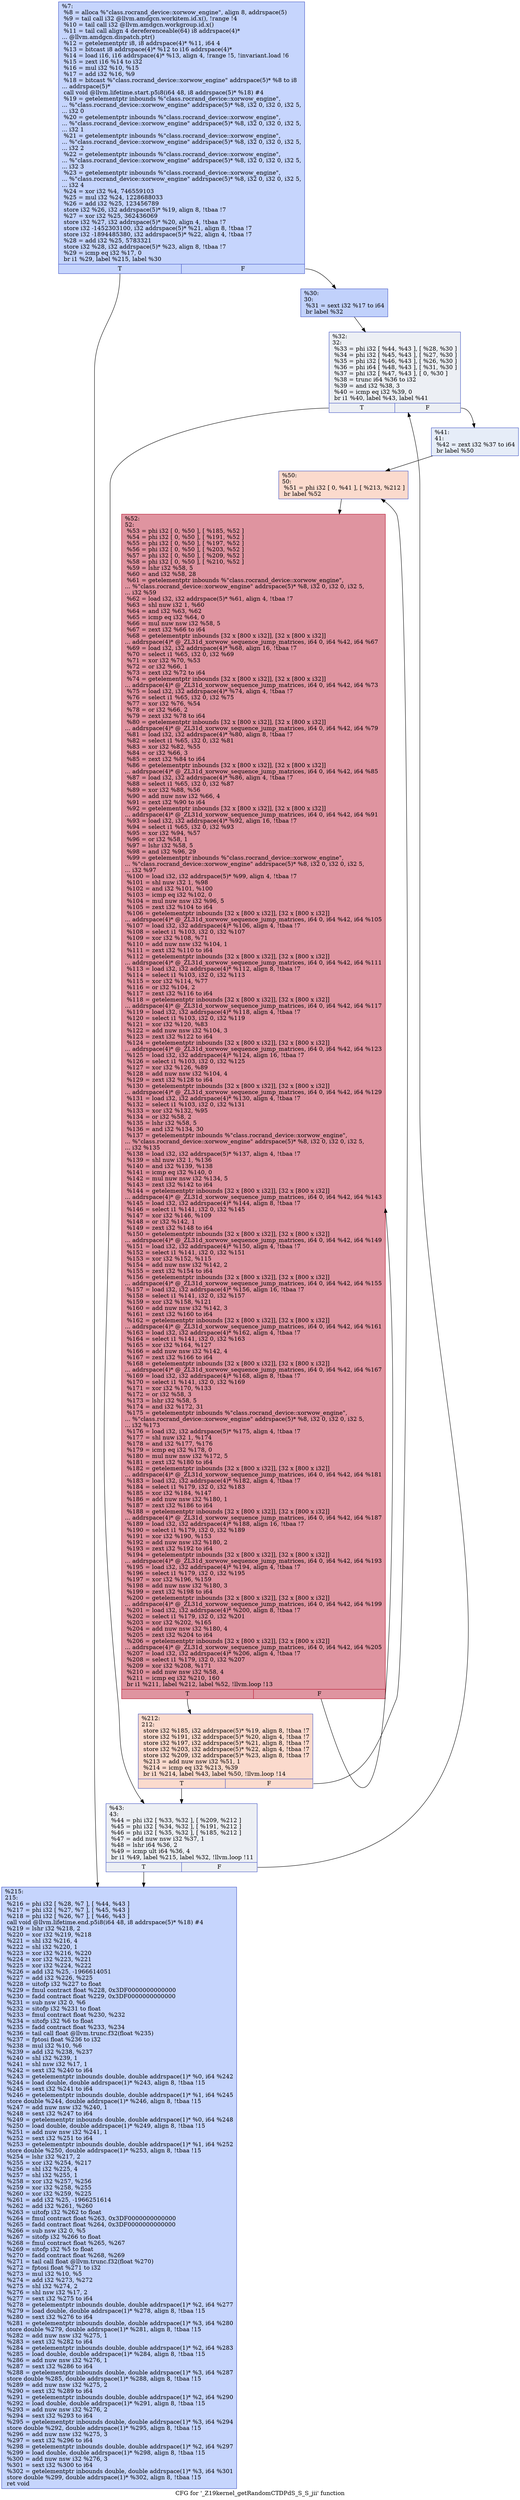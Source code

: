 digraph "CFG for '_Z19kernel_getRandomCTDPdS_S_S_jii' function" {
	label="CFG for '_Z19kernel_getRandomCTDPdS_S_S_jii' function";

	Node0x5cffb40 [shape=record,color="#3d50c3ff", style=filled, fillcolor="#7ea1fa70",label="{%7:\l  %8 = alloca %\"class.rocrand_device::xorwow_engine\", align 8, addrspace(5)\l  %9 = tail call i32 @llvm.amdgcn.workitem.id.x(), !range !4\l  %10 = tail call i32 @llvm.amdgcn.workgroup.id.x()\l  %11 = tail call align 4 dereferenceable(64) i8 addrspace(4)*\l... @llvm.amdgcn.dispatch.ptr()\l  %12 = getelementptr i8, i8 addrspace(4)* %11, i64 4\l  %13 = bitcast i8 addrspace(4)* %12 to i16 addrspace(4)*\l  %14 = load i16, i16 addrspace(4)* %13, align 4, !range !5, !invariant.load !6\l  %15 = zext i16 %14 to i32\l  %16 = mul i32 %10, %15\l  %17 = add i32 %16, %9\l  %18 = bitcast %\"class.rocrand_device::xorwow_engine\" addrspace(5)* %8 to i8\l... addrspace(5)*\l  call void @llvm.lifetime.start.p5i8(i64 48, i8 addrspace(5)* %18) #4\l  %19 = getelementptr inbounds %\"class.rocrand_device::xorwow_engine\",\l... %\"class.rocrand_device::xorwow_engine\" addrspace(5)* %8, i32 0, i32 0, i32 5,\l... i32 0\l  %20 = getelementptr inbounds %\"class.rocrand_device::xorwow_engine\",\l... %\"class.rocrand_device::xorwow_engine\" addrspace(5)* %8, i32 0, i32 0, i32 5,\l... i32 1\l  %21 = getelementptr inbounds %\"class.rocrand_device::xorwow_engine\",\l... %\"class.rocrand_device::xorwow_engine\" addrspace(5)* %8, i32 0, i32 0, i32 5,\l... i32 2\l  %22 = getelementptr inbounds %\"class.rocrand_device::xorwow_engine\",\l... %\"class.rocrand_device::xorwow_engine\" addrspace(5)* %8, i32 0, i32 0, i32 5,\l... i32 3\l  %23 = getelementptr inbounds %\"class.rocrand_device::xorwow_engine\",\l... %\"class.rocrand_device::xorwow_engine\" addrspace(5)* %8, i32 0, i32 0, i32 5,\l... i32 4\l  %24 = xor i32 %4, 746559103\l  %25 = mul i32 %24, 1228688033\l  %26 = add i32 %25, 123456789\l  store i32 %26, i32 addrspace(5)* %19, align 8, !tbaa !7\l  %27 = xor i32 %25, 362436069\l  store i32 %27, i32 addrspace(5)* %20, align 4, !tbaa !7\l  store i32 -1452303100, i32 addrspace(5)* %21, align 8, !tbaa !7\l  store i32 -1894485380, i32 addrspace(5)* %22, align 4, !tbaa !7\l  %28 = add i32 %25, 5783321\l  store i32 %28, i32 addrspace(5)* %23, align 8, !tbaa !7\l  %29 = icmp eq i32 %17, 0\l  br i1 %29, label %215, label %30\l|{<s0>T|<s1>F}}"];
	Node0x5cffb40:s0 -> Node0x5d06480;
	Node0x5cffb40:s1 -> Node0x5d06510;
	Node0x5d06510 [shape=record,color="#3d50c3ff", style=filled, fillcolor="#7396f570",label="{%30:\l30:                                               \l  %31 = sext i32 %17 to i64\l  br label %32\l}"];
	Node0x5d06510 -> Node0x5d066c0;
	Node0x5d066c0 [shape=record,color="#3d50c3ff", style=filled, fillcolor="#d4dbe670",label="{%32:\l32:                                               \l  %33 = phi i32 [ %44, %43 ], [ %28, %30 ]\l  %34 = phi i32 [ %45, %43 ], [ %27, %30 ]\l  %35 = phi i32 [ %46, %43 ], [ %26, %30 ]\l  %36 = phi i64 [ %48, %43 ], [ %31, %30 ]\l  %37 = phi i32 [ %47, %43 ], [ 0, %30 ]\l  %38 = trunc i64 %36 to i32\l  %39 = and i32 %38, 3\l  %40 = icmp eq i32 %39, 0\l  br i1 %40, label %43, label %41\l|{<s0>T|<s1>F}}"];
	Node0x5d066c0:s0 -> Node0x5d04ce0;
	Node0x5d066c0:s1 -> Node0x5d06fd0;
	Node0x5d06fd0 [shape=record,color="#3d50c3ff", style=filled, fillcolor="#c7d7f070",label="{%41:\l41:                                               \l  %42 = zext i32 %37 to i64\l  br label %50\l}"];
	Node0x5d06fd0 -> Node0x5d07180;
	Node0x5d04ce0 [shape=record,color="#3d50c3ff", style=filled, fillcolor="#d4dbe670",label="{%43:\l43:                                               \l  %44 = phi i32 [ %33, %32 ], [ %209, %212 ]\l  %45 = phi i32 [ %34, %32 ], [ %191, %212 ]\l  %46 = phi i32 [ %35, %32 ], [ %185, %212 ]\l  %47 = add nuw nsw i32 %37, 1\l  %48 = lshr i64 %36, 2\l  %49 = icmp ult i64 %36, 4\l  br i1 %49, label %215, label %32, !llvm.loop !11\l|{<s0>T|<s1>F}}"];
	Node0x5d04ce0:s0 -> Node0x5d06480;
	Node0x5d04ce0:s1 -> Node0x5d066c0;
	Node0x5d07180 [shape=record,color="#3d50c3ff", style=filled, fillcolor="#f7ac8e70",label="{%50:\l50:                                               \l  %51 = phi i32 [ 0, %41 ], [ %213, %212 ]\l  br label %52\l}"];
	Node0x5d07180 -> Node0x5d078a0;
	Node0x5d078a0 [shape=record,color="#b70d28ff", style=filled, fillcolor="#b70d2870",label="{%52:\l52:                                               \l  %53 = phi i32 [ 0, %50 ], [ %185, %52 ]\l  %54 = phi i32 [ 0, %50 ], [ %191, %52 ]\l  %55 = phi i32 [ 0, %50 ], [ %197, %52 ]\l  %56 = phi i32 [ 0, %50 ], [ %203, %52 ]\l  %57 = phi i32 [ 0, %50 ], [ %209, %52 ]\l  %58 = phi i32 [ 0, %50 ], [ %210, %52 ]\l  %59 = lshr i32 %58, 5\l  %60 = and i32 %58, 28\l  %61 = getelementptr inbounds %\"class.rocrand_device::xorwow_engine\",\l... %\"class.rocrand_device::xorwow_engine\" addrspace(5)* %8, i32 0, i32 0, i32 5,\l... i32 %59\l  %62 = load i32, i32 addrspace(5)* %61, align 4, !tbaa !7\l  %63 = shl nuw i32 1, %60\l  %64 = and i32 %63, %62\l  %65 = icmp eq i32 %64, 0\l  %66 = mul nuw nsw i32 %58, 5\l  %67 = zext i32 %66 to i64\l  %68 = getelementptr inbounds [32 x [800 x i32]], [32 x [800 x i32]]\l... addrspace(4)* @_ZL31d_xorwow_sequence_jump_matrices, i64 0, i64 %42, i64 %67\l  %69 = load i32, i32 addrspace(4)* %68, align 16, !tbaa !7\l  %70 = select i1 %65, i32 0, i32 %69\l  %71 = xor i32 %70, %53\l  %72 = or i32 %66, 1\l  %73 = zext i32 %72 to i64\l  %74 = getelementptr inbounds [32 x [800 x i32]], [32 x [800 x i32]]\l... addrspace(4)* @_ZL31d_xorwow_sequence_jump_matrices, i64 0, i64 %42, i64 %73\l  %75 = load i32, i32 addrspace(4)* %74, align 4, !tbaa !7\l  %76 = select i1 %65, i32 0, i32 %75\l  %77 = xor i32 %76, %54\l  %78 = or i32 %66, 2\l  %79 = zext i32 %78 to i64\l  %80 = getelementptr inbounds [32 x [800 x i32]], [32 x [800 x i32]]\l... addrspace(4)* @_ZL31d_xorwow_sequence_jump_matrices, i64 0, i64 %42, i64 %79\l  %81 = load i32, i32 addrspace(4)* %80, align 8, !tbaa !7\l  %82 = select i1 %65, i32 0, i32 %81\l  %83 = xor i32 %82, %55\l  %84 = or i32 %66, 3\l  %85 = zext i32 %84 to i64\l  %86 = getelementptr inbounds [32 x [800 x i32]], [32 x [800 x i32]]\l... addrspace(4)* @_ZL31d_xorwow_sequence_jump_matrices, i64 0, i64 %42, i64 %85\l  %87 = load i32, i32 addrspace(4)* %86, align 4, !tbaa !7\l  %88 = select i1 %65, i32 0, i32 %87\l  %89 = xor i32 %88, %56\l  %90 = add nuw nsw i32 %66, 4\l  %91 = zext i32 %90 to i64\l  %92 = getelementptr inbounds [32 x [800 x i32]], [32 x [800 x i32]]\l... addrspace(4)* @_ZL31d_xorwow_sequence_jump_matrices, i64 0, i64 %42, i64 %91\l  %93 = load i32, i32 addrspace(4)* %92, align 16, !tbaa !7\l  %94 = select i1 %65, i32 0, i32 %93\l  %95 = xor i32 %94, %57\l  %96 = or i32 %58, 1\l  %97 = lshr i32 %58, 5\l  %98 = and i32 %96, 29\l  %99 = getelementptr inbounds %\"class.rocrand_device::xorwow_engine\",\l... %\"class.rocrand_device::xorwow_engine\" addrspace(5)* %8, i32 0, i32 0, i32 5,\l... i32 %97\l  %100 = load i32, i32 addrspace(5)* %99, align 4, !tbaa !7\l  %101 = shl nuw i32 1, %98\l  %102 = and i32 %101, %100\l  %103 = icmp eq i32 %102, 0\l  %104 = mul nuw nsw i32 %96, 5\l  %105 = zext i32 %104 to i64\l  %106 = getelementptr inbounds [32 x [800 x i32]], [32 x [800 x i32]]\l... addrspace(4)* @_ZL31d_xorwow_sequence_jump_matrices, i64 0, i64 %42, i64 %105\l  %107 = load i32, i32 addrspace(4)* %106, align 4, !tbaa !7\l  %108 = select i1 %103, i32 0, i32 %107\l  %109 = xor i32 %108, %71\l  %110 = add nuw nsw i32 %104, 1\l  %111 = zext i32 %110 to i64\l  %112 = getelementptr inbounds [32 x [800 x i32]], [32 x [800 x i32]]\l... addrspace(4)* @_ZL31d_xorwow_sequence_jump_matrices, i64 0, i64 %42, i64 %111\l  %113 = load i32, i32 addrspace(4)* %112, align 8, !tbaa !7\l  %114 = select i1 %103, i32 0, i32 %113\l  %115 = xor i32 %114, %77\l  %116 = or i32 %104, 2\l  %117 = zext i32 %116 to i64\l  %118 = getelementptr inbounds [32 x [800 x i32]], [32 x [800 x i32]]\l... addrspace(4)* @_ZL31d_xorwow_sequence_jump_matrices, i64 0, i64 %42, i64 %117\l  %119 = load i32, i32 addrspace(4)* %118, align 4, !tbaa !7\l  %120 = select i1 %103, i32 0, i32 %119\l  %121 = xor i32 %120, %83\l  %122 = add nuw nsw i32 %104, 3\l  %123 = zext i32 %122 to i64\l  %124 = getelementptr inbounds [32 x [800 x i32]], [32 x [800 x i32]]\l... addrspace(4)* @_ZL31d_xorwow_sequence_jump_matrices, i64 0, i64 %42, i64 %123\l  %125 = load i32, i32 addrspace(4)* %124, align 16, !tbaa !7\l  %126 = select i1 %103, i32 0, i32 %125\l  %127 = xor i32 %126, %89\l  %128 = add nuw nsw i32 %104, 4\l  %129 = zext i32 %128 to i64\l  %130 = getelementptr inbounds [32 x [800 x i32]], [32 x [800 x i32]]\l... addrspace(4)* @_ZL31d_xorwow_sequence_jump_matrices, i64 0, i64 %42, i64 %129\l  %131 = load i32, i32 addrspace(4)* %130, align 4, !tbaa !7\l  %132 = select i1 %103, i32 0, i32 %131\l  %133 = xor i32 %132, %95\l  %134 = or i32 %58, 2\l  %135 = lshr i32 %58, 5\l  %136 = and i32 %134, 30\l  %137 = getelementptr inbounds %\"class.rocrand_device::xorwow_engine\",\l... %\"class.rocrand_device::xorwow_engine\" addrspace(5)* %8, i32 0, i32 0, i32 5,\l... i32 %135\l  %138 = load i32, i32 addrspace(5)* %137, align 4, !tbaa !7\l  %139 = shl nuw i32 1, %136\l  %140 = and i32 %139, %138\l  %141 = icmp eq i32 %140, 0\l  %142 = mul nuw nsw i32 %134, 5\l  %143 = zext i32 %142 to i64\l  %144 = getelementptr inbounds [32 x [800 x i32]], [32 x [800 x i32]]\l... addrspace(4)* @_ZL31d_xorwow_sequence_jump_matrices, i64 0, i64 %42, i64 %143\l  %145 = load i32, i32 addrspace(4)* %144, align 8, !tbaa !7\l  %146 = select i1 %141, i32 0, i32 %145\l  %147 = xor i32 %146, %109\l  %148 = or i32 %142, 1\l  %149 = zext i32 %148 to i64\l  %150 = getelementptr inbounds [32 x [800 x i32]], [32 x [800 x i32]]\l... addrspace(4)* @_ZL31d_xorwow_sequence_jump_matrices, i64 0, i64 %42, i64 %149\l  %151 = load i32, i32 addrspace(4)* %150, align 4, !tbaa !7\l  %152 = select i1 %141, i32 0, i32 %151\l  %153 = xor i32 %152, %115\l  %154 = add nuw nsw i32 %142, 2\l  %155 = zext i32 %154 to i64\l  %156 = getelementptr inbounds [32 x [800 x i32]], [32 x [800 x i32]]\l... addrspace(4)* @_ZL31d_xorwow_sequence_jump_matrices, i64 0, i64 %42, i64 %155\l  %157 = load i32, i32 addrspace(4)* %156, align 16, !tbaa !7\l  %158 = select i1 %141, i32 0, i32 %157\l  %159 = xor i32 %158, %121\l  %160 = add nuw nsw i32 %142, 3\l  %161 = zext i32 %160 to i64\l  %162 = getelementptr inbounds [32 x [800 x i32]], [32 x [800 x i32]]\l... addrspace(4)* @_ZL31d_xorwow_sequence_jump_matrices, i64 0, i64 %42, i64 %161\l  %163 = load i32, i32 addrspace(4)* %162, align 4, !tbaa !7\l  %164 = select i1 %141, i32 0, i32 %163\l  %165 = xor i32 %164, %127\l  %166 = add nuw nsw i32 %142, 4\l  %167 = zext i32 %166 to i64\l  %168 = getelementptr inbounds [32 x [800 x i32]], [32 x [800 x i32]]\l... addrspace(4)* @_ZL31d_xorwow_sequence_jump_matrices, i64 0, i64 %42, i64 %167\l  %169 = load i32, i32 addrspace(4)* %168, align 8, !tbaa !7\l  %170 = select i1 %141, i32 0, i32 %169\l  %171 = xor i32 %170, %133\l  %172 = or i32 %58, 3\l  %173 = lshr i32 %58, 5\l  %174 = and i32 %172, 31\l  %175 = getelementptr inbounds %\"class.rocrand_device::xorwow_engine\",\l... %\"class.rocrand_device::xorwow_engine\" addrspace(5)* %8, i32 0, i32 0, i32 5,\l... i32 %173\l  %176 = load i32, i32 addrspace(5)* %175, align 4, !tbaa !7\l  %177 = shl nuw i32 1, %174\l  %178 = and i32 %177, %176\l  %179 = icmp eq i32 %178, 0\l  %180 = mul nuw nsw i32 %172, 5\l  %181 = zext i32 %180 to i64\l  %182 = getelementptr inbounds [32 x [800 x i32]], [32 x [800 x i32]]\l... addrspace(4)* @_ZL31d_xorwow_sequence_jump_matrices, i64 0, i64 %42, i64 %181\l  %183 = load i32, i32 addrspace(4)* %182, align 4, !tbaa !7\l  %184 = select i1 %179, i32 0, i32 %183\l  %185 = xor i32 %184, %147\l  %186 = add nuw nsw i32 %180, 1\l  %187 = zext i32 %186 to i64\l  %188 = getelementptr inbounds [32 x [800 x i32]], [32 x [800 x i32]]\l... addrspace(4)* @_ZL31d_xorwow_sequence_jump_matrices, i64 0, i64 %42, i64 %187\l  %189 = load i32, i32 addrspace(4)* %188, align 16, !tbaa !7\l  %190 = select i1 %179, i32 0, i32 %189\l  %191 = xor i32 %190, %153\l  %192 = add nuw nsw i32 %180, 2\l  %193 = zext i32 %192 to i64\l  %194 = getelementptr inbounds [32 x [800 x i32]], [32 x [800 x i32]]\l... addrspace(4)* @_ZL31d_xorwow_sequence_jump_matrices, i64 0, i64 %42, i64 %193\l  %195 = load i32, i32 addrspace(4)* %194, align 4, !tbaa !7\l  %196 = select i1 %179, i32 0, i32 %195\l  %197 = xor i32 %196, %159\l  %198 = add nuw nsw i32 %180, 3\l  %199 = zext i32 %198 to i64\l  %200 = getelementptr inbounds [32 x [800 x i32]], [32 x [800 x i32]]\l... addrspace(4)* @_ZL31d_xorwow_sequence_jump_matrices, i64 0, i64 %42, i64 %199\l  %201 = load i32, i32 addrspace(4)* %200, align 8, !tbaa !7\l  %202 = select i1 %179, i32 0, i32 %201\l  %203 = xor i32 %202, %165\l  %204 = add nuw nsw i32 %180, 4\l  %205 = zext i32 %204 to i64\l  %206 = getelementptr inbounds [32 x [800 x i32]], [32 x [800 x i32]]\l... addrspace(4)* @_ZL31d_xorwow_sequence_jump_matrices, i64 0, i64 %42, i64 %205\l  %207 = load i32, i32 addrspace(4)* %206, align 4, !tbaa !7\l  %208 = select i1 %179, i32 0, i32 %207\l  %209 = xor i32 %208, %171\l  %210 = add nuw nsw i32 %58, 4\l  %211 = icmp eq i32 %210, 160\l  br i1 %211, label %212, label %52, !llvm.loop !13\l|{<s0>T|<s1>F}}"];
	Node0x5d078a0:s0 -> Node0x5d07270;
	Node0x5d078a0:s1 -> Node0x5d078a0;
	Node0x5d07270 [shape=record,color="#3d50c3ff", style=filled, fillcolor="#f7ac8e70",label="{%212:\l212:                                              \l  store i32 %185, i32 addrspace(5)* %19, align 8, !tbaa !7\l  store i32 %191, i32 addrspace(5)* %20, align 4, !tbaa !7\l  store i32 %197, i32 addrspace(5)* %21, align 8, !tbaa !7\l  store i32 %203, i32 addrspace(5)* %22, align 4, !tbaa !7\l  store i32 %209, i32 addrspace(5)* %23, align 8, !tbaa !7\l  %213 = add nuw nsw i32 %51, 1\l  %214 = icmp eq i32 %213, %39\l  br i1 %214, label %43, label %50, !llvm.loop !14\l|{<s0>T|<s1>F}}"];
	Node0x5d07270:s0 -> Node0x5d04ce0;
	Node0x5d07270:s1 -> Node0x5d07180;
	Node0x5d06480 [shape=record,color="#3d50c3ff", style=filled, fillcolor="#7ea1fa70",label="{%215:\l215:                                              \l  %216 = phi i32 [ %28, %7 ], [ %44, %43 ]\l  %217 = phi i32 [ %27, %7 ], [ %45, %43 ]\l  %218 = phi i32 [ %26, %7 ], [ %46, %43 ]\l  call void @llvm.lifetime.end.p5i8(i64 48, i8 addrspace(5)* %18) #4\l  %219 = lshr i32 %218, 2\l  %220 = xor i32 %219, %218\l  %221 = shl i32 %216, 4\l  %222 = shl i32 %220, 1\l  %223 = xor i32 %216, %220\l  %224 = xor i32 %223, %221\l  %225 = xor i32 %224, %222\l  %226 = add i32 %25, -1966614051\l  %227 = add i32 %226, %225\l  %228 = uitofp i32 %227 to float\l  %229 = fmul contract float %228, 0x3DF0000000000000\l  %230 = fadd contract float %229, 0x3DF0000000000000\l  %231 = sub nsw i32 0, %6\l  %232 = sitofp i32 %231 to float\l  %233 = fmul contract float %230, %232\l  %234 = sitofp i32 %6 to float\l  %235 = fadd contract float %233, %234\l  %236 = tail call float @llvm.trunc.f32(float %235)\l  %237 = fptosi float %236 to i32\l  %238 = mul i32 %10, %6\l  %239 = add i32 %238, %237\l  %240 = shl i32 %239, 1\l  %241 = shl nsw i32 %17, 1\l  %242 = sext i32 %240 to i64\l  %243 = getelementptr inbounds double, double addrspace(1)* %0, i64 %242\l  %244 = load double, double addrspace(1)* %243, align 8, !tbaa !15\l  %245 = sext i32 %241 to i64\l  %246 = getelementptr inbounds double, double addrspace(1)* %1, i64 %245\l  store double %244, double addrspace(1)* %246, align 8, !tbaa !15\l  %247 = add nuw nsw i32 %240, 1\l  %248 = sext i32 %247 to i64\l  %249 = getelementptr inbounds double, double addrspace(1)* %0, i64 %248\l  %250 = load double, double addrspace(1)* %249, align 8, !tbaa !15\l  %251 = add nuw nsw i32 %241, 1\l  %252 = sext i32 %251 to i64\l  %253 = getelementptr inbounds double, double addrspace(1)* %1, i64 %252\l  store double %250, double addrspace(1)* %253, align 8, !tbaa !15\l  %254 = lshr i32 %217, 2\l  %255 = xor i32 %254, %217\l  %256 = shl i32 %225, 4\l  %257 = shl i32 %255, 1\l  %258 = xor i32 %257, %256\l  %259 = xor i32 %258, %255\l  %260 = xor i32 %259, %225\l  %261 = add i32 %25, -1966251614\l  %262 = add i32 %261, %260\l  %263 = uitofp i32 %262 to float\l  %264 = fmul contract float %263, 0x3DF0000000000000\l  %265 = fadd contract float %264, 0x3DF0000000000000\l  %266 = sub nsw i32 0, %5\l  %267 = sitofp i32 %266 to float\l  %268 = fmul contract float %265, %267\l  %269 = sitofp i32 %5 to float\l  %270 = fadd contract float %268, %269\l  %271 = tail call float @llvm.trunc.f32(float %270)\l  %272 = fptosi float %271 to i32\l  %273 = mul i32 %10, %5\l  %274 = add i32 %273, %272\l  %275 = shl i32 %274, 2\l  %276 = shl nsw i32 %17, 2\l  %277 = sext i32 %275 to i64\l  %278 = getelementptr inbounds double, double addrspace(1)* %2, i64 %277\l  %279 = load double, double addrspace(1)* %278, align 8, !tbaa !15\l  %280 = sext i32 %276 to i64\l  %281 = getelementptr inbounds double, double addrspace(1)* %3, i64 %280\l  store double %279, double addrspace(1)* %281, align 8, !tbaa !15\l  %282 = add nuw nsw i32 %275, 1\l  %283 = sext i32 %282 to i64\l  %284 = getelementptr inbounds double, double addrspace(1)* %2, i64 %283\l  %285 = load double, double addrspace(1)* %284, align 8, !tbaa !15\l  %286 = add nuw nsw i32 %276, 1\l  %287 = sext i32 %286 to i64\l  %288 = getelementptr inbounds double, double addrspace(1)* %3, i64 %287\l  store double %285, double addrspace(1)* %288, align 8, !tbaa !15\l  %289 = add nuw nsw i32 %275, 2\l  %290 = sext i32 %289 to i64\l  %291 = getelementptr inbounds double, double addrspace(1)* %2, i64 %290\l  %292 = load double, double addrspace(1)* %291, align 8, !tbaa !15\l  %293 = add nuw nsw i32 %276, 2\l  %294 = sext i32 %293 to i64\l  %295 = getelementptr inbounds double, double addrspace(1)* %3, i64 %294\l  store double %292, double addrspace(1)* %295, align 8, !tbaa !15\l  %296 = add nuw nsw i32 %275, 3\l  %297 = sext i32 %296 to i64\l  %298 = getelementptr inbounds double, double addrspace(1)* %2, i64 %297\l  %299 = load double, double addrspace(1)* %298, align 8, !tbaa !15\l  %300 = add nuw nsw i32 %276, 3\l  %301 = sext i32 %300 to i64\l  %302 = getelementptr inbounds double, double addrspace(1)* %3, i64 %301\l  store double %299, double addrspace(1)* %302, align 8, !tbaa !15\l  ret void\l}"];
}
